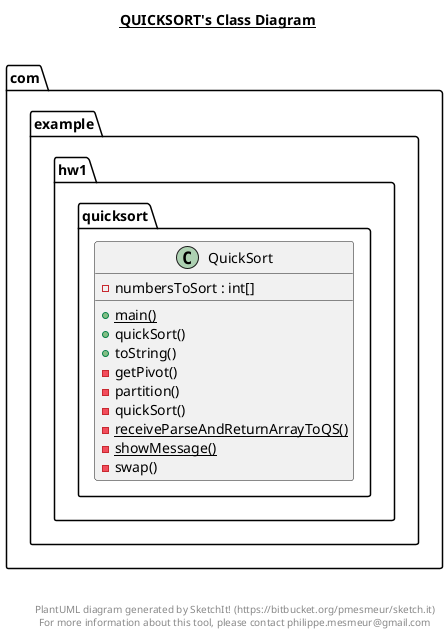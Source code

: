 @startuml

title __QUICKSORT's Class Diagram__\n

  namespace com.example.hw1.quicksort {
    class com.example.hw1.quicksort.QuickSort {
        - numbersToSort : int[]
        {static} + main()
        + quickSort()
        + toString()
        - getPivot()
        - partition()
        - quickSort()
        {static} - receiveParseAndReturnArrayToQS()
        {static} - showMessage()
        - swap()
    }
  }
  



right footer


PlantUML diagram generated by SketchIt! (https://bitbucket.org/pmesmeur/sketch.it)
For more information about this tool, please contact philippe.mesmeur@gmail.com
endfooter

@enduml
